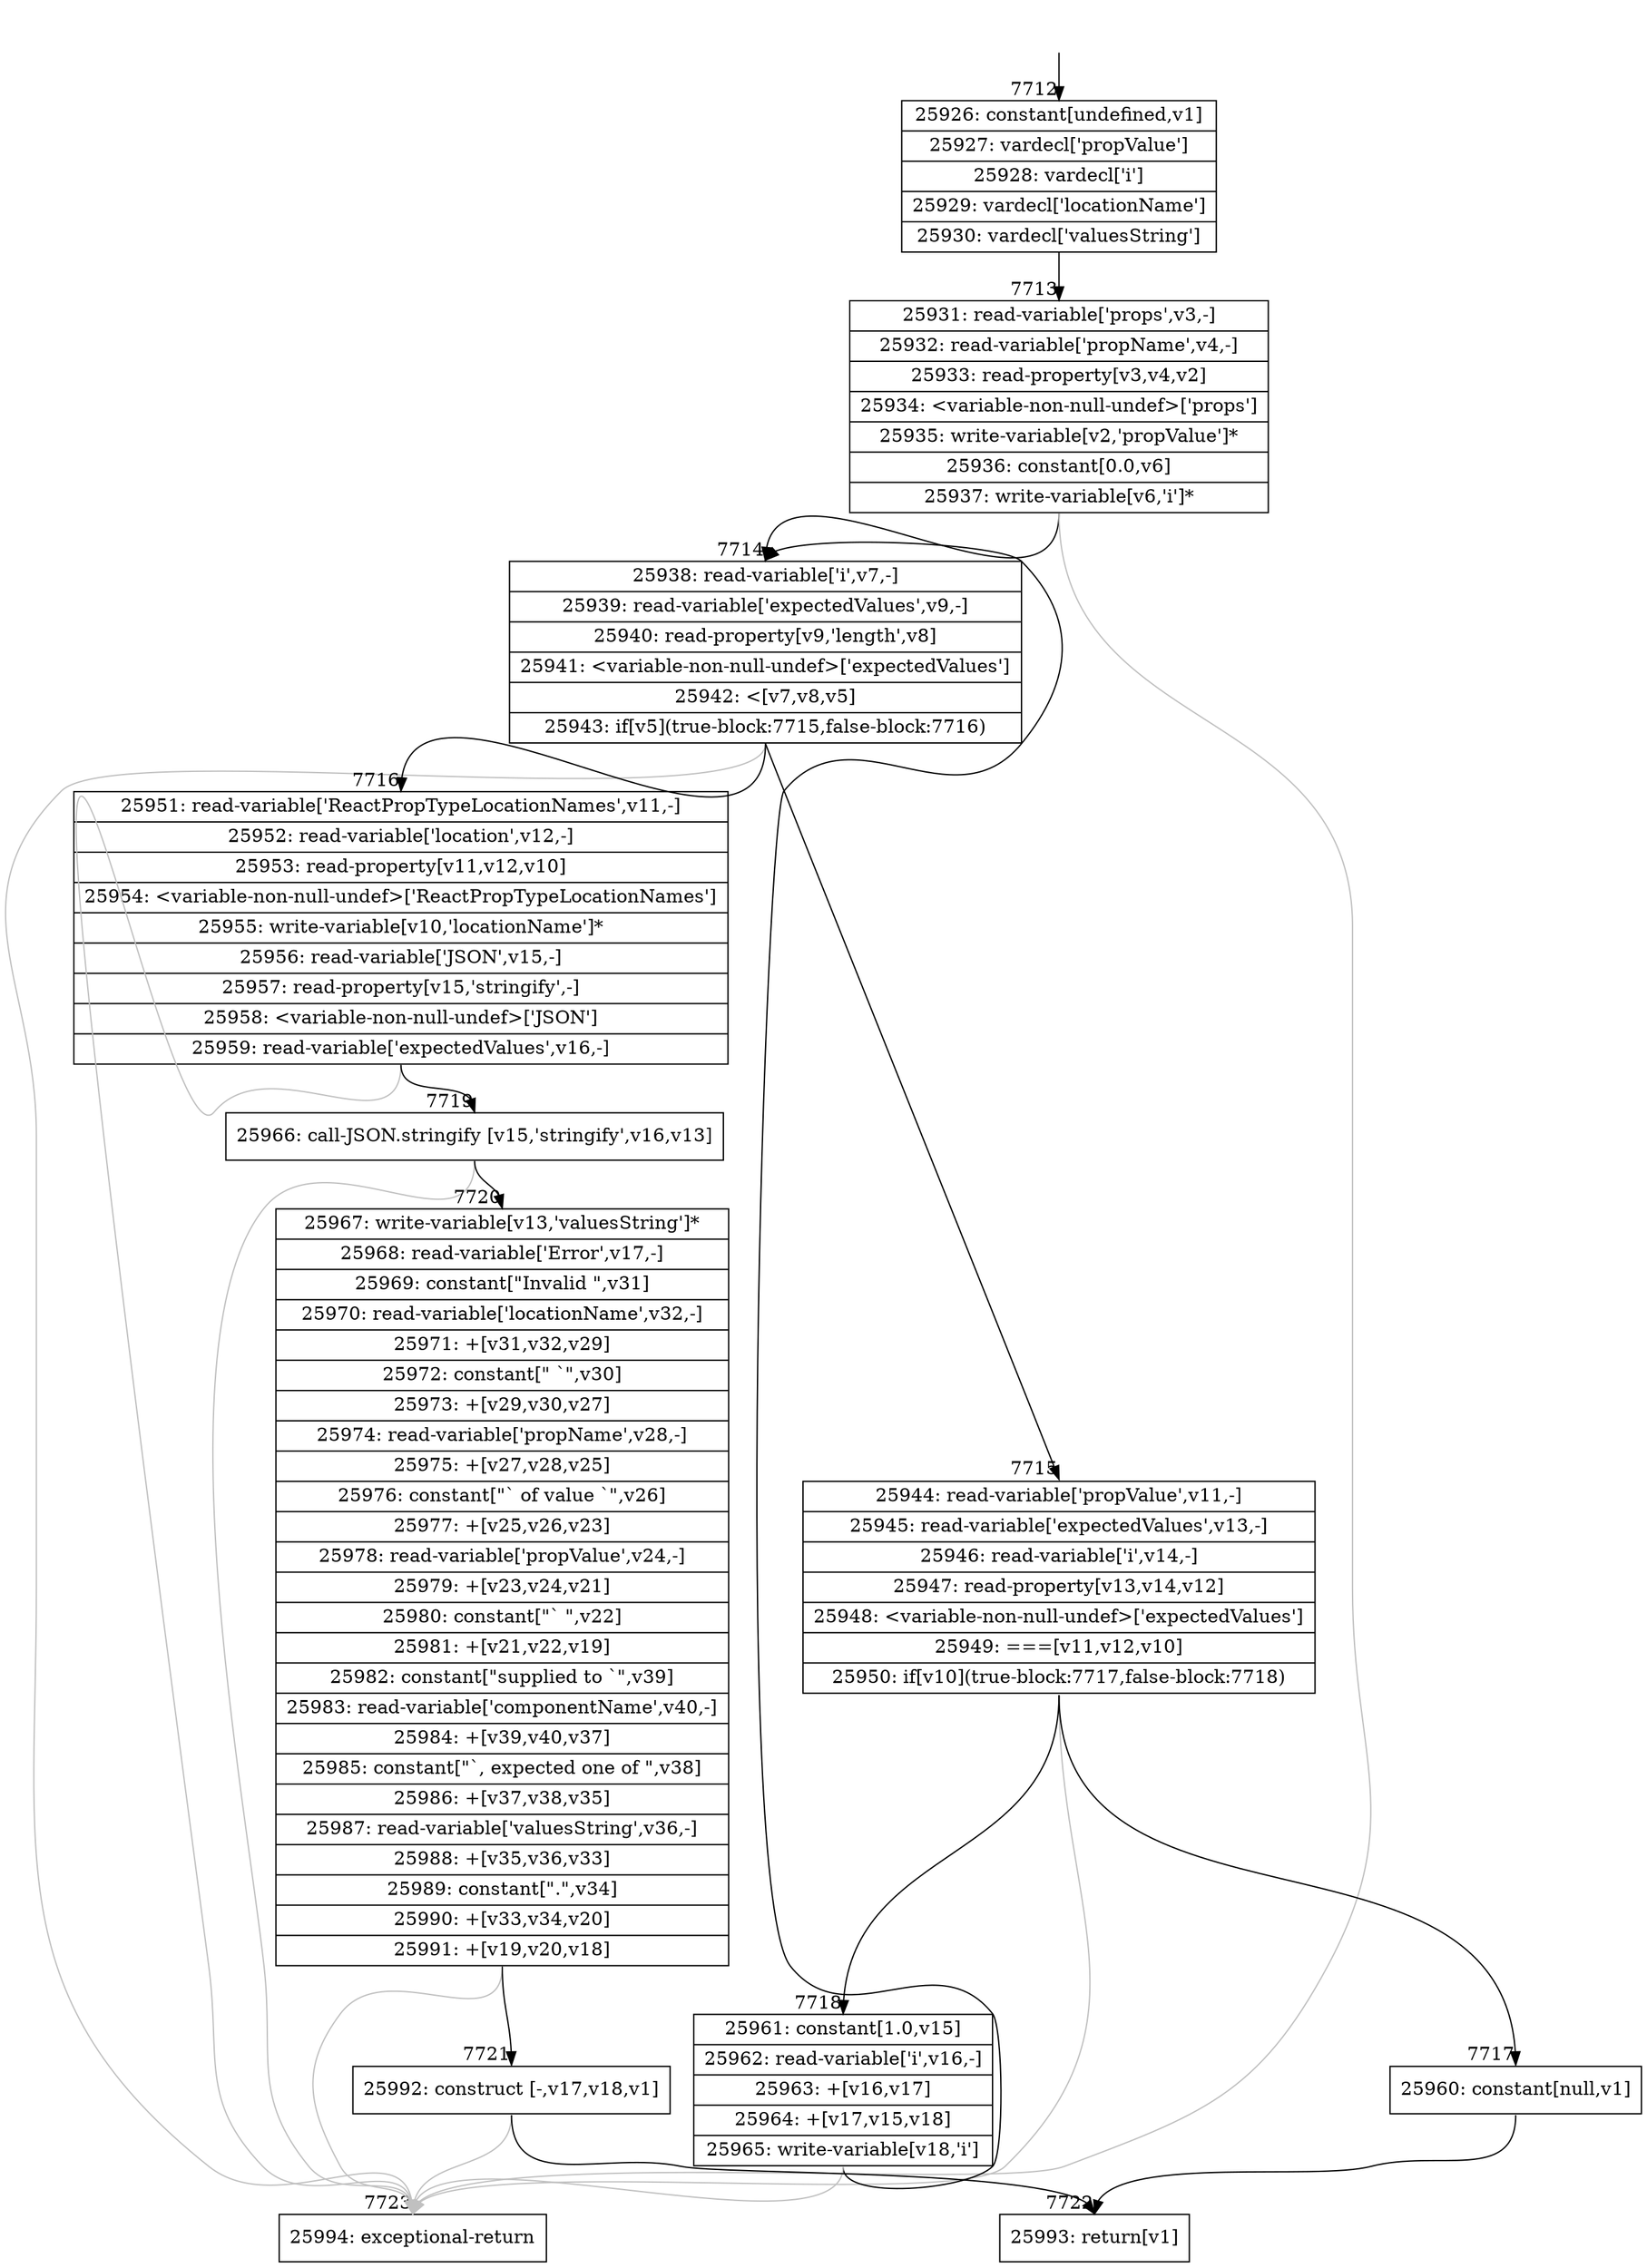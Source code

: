 digraph {
rankdir="TD"
BB_entry550[shape=none,label=""];
BB_entry550 -> BB7712 [tailport=s, headport=n, headlabel="    7712"]
BB7712 [shape=record label="{25926: constant[undefined,v1]|25927: vardecl['propValue']|25928: vardecl['i']|25929: vardecl['locationName']|25930: vardecl['valuesString']}" ] 
BB7712 -> BB7713 [tailport=s, headport=n, headlabel="      7713"]
BB7713 [shape=record label="{25931: read-variable['props',v3,-]|25932: read-variable['propName',v4,-]|25933: read-property[v3,v4,v2]|25934: \<variable-non-null-undef\>['props']|25935: write-variable[v2,'propValue']*|25936: constant[0.0,v6]|25937: write-variable[v6,'i']*}" ] 
BB7713 -> BB7714 [tailport=s, headport=n, headlabel="      7714"]
BB7713 -> BB7723 [tailport=s, headport=n, color=gray, headlabel="      7723"]
BB7714 [shape=record label="{25938: read-variable['i',v7,-]|25939: read-variable['expectedValues',v9,-]|25940: read-property[v9,'length',v8]|25941: \<variable-non-null-undef\>['expectedValues']|25942: \<[v7,v8,v5]|25943: if[v5](true-block:7715,false-block:7716)}" ] 
BB7714 -> BB7715 [tailport=s, headport=n, headlabel="      7715"]
BB7714 -> BB7716 [tailport=s, headport=n, headlabel="      7716"]
BB7714 -> BB7723 [tailport=s, headport=n, color=gray]
BB7715 [shape=record label="{25944: read-variable['propValue',v11,-]|25945: read-variable['expectedValues',v13,-]|25946: read-variable['i',v14,-]|25947: read-property[v13,v14,v12]|25948: \<variable-non-null-undef\>['expectedValues']|25949: ===[v11,v12,v10]|25950: if[v10](true-block:7717,false-block:7718)}" ] 
BB7715 -> BB7717 [tailport=s, headport=n, headlabel="      7717"]
BB7715 -> BB7718 [tailport=s, headport=n, headlabel="      7718"]
BB7715 -> BB7723 [tailport=s, headport=n, color=gray]
BB7716 [shape=record label="{25951: read-variable['ReactPropTypeLocationNames',v11,-]|25952: read-variable['location',v12,-]|25953: read-property[v11,v12,v10]|25954: \<variable-non-null-undef\>['ReactPropTypeLocationNames']|25955: write-variable[v10,'locationName']*|25956: read-variable['JSON',v15,-]|25957: read-property[v15,'stringify',-]|25958: \<variable-non-null-undef\>['JSON']|25959: read-variable['expectedValues',v16,-]}" ] 
BB7716 -> BB7719 [tailport=s, headport=n, headlabel="      7719"]
BB7716 -> BB7723 [tailport=s, headport=n, color=gray]
BB7717 [shape=record label="{25960: constant[null,v1]}" ] 
BB7717 -> BB7722 [tailport=s, headport=n, headlabel="      7722"]
BB7718 [shape=record label="{25961: constant[1.0,v15]|25962: read-variable['i',v16,-]|25963: +[v16,v17]|25964: +[v17,v15,v18]|25965: write-variable[v18,'i']}" ] 
BB7718 -> BB7714 [tailport=s, headport=n]
BB7718 -> BB7723 [tailport=s, headport=n, color=gray]
BB7719 [shape=record label="{25966: call-JSON.stringify [v15,'stringify',v16,v13]}" ] 
BB7719 -> BB7720 [tailport=s, headport=n, headlabel="      7720"]
BB7719 -> BB7723 [tailport=s, headport=n, color=gray]
BB7720 [shape=record label="{25967: write-variable[v13,'valuesString']*|25968: read-variable['Error',v17,-]|25969: constant[\"Invalid \",v31]|25970: read-variable['locationName',v32,-]|25971: +[v31,v32,v29]|25972: constant[\" `\",v30]|25973: +[v29,v30,v27]|25974: read-variable['propName',v28,-]|25975: +[v27,v28,v25]|25976: constant[\"` of value `\",v26]|25977: +[v25,v26,v23]|25978: read-variable['propValue',v24,-]|25979: +[v23,v24,v21]|25980: constant[\"` \",v22]|25981: +[v21,v22,v19]|25982: constant[\"supplied to `\",v39]|25983: read-variable['componentName',v40,-]|25984: +[v39,v40,v37]|25985: constant[\"`, expected one of \",v38]|25986: +[v37,v38,v35]|25987: read-variable['valuesString',v36,-]|25988: +[v35,v36,v33]|25989: constant[\".\",v34]|25990: +[v33,v34,v20]|25991: +[v19,v20,v18]}" ] 
BB7720 -> BB7721 [tailport=s, headport=n, headlabel="      7721"]
BB7720 -> BB7723 [tailport=s, headport=n, color=gray]
BB7721 [shape=record label="{25992: construct [-,v17,v18,v1]}" ] 
BB7721 -> BB7722 [tailport=s, headport=n]
BB7721 -> BB7723 [tailport=s, headport=n, color=gray]
BB7722 [shape=record label="{25993: return[v1]}" ] 
BB7723 [shape=record label="{25994: exceptional-return}" ] 
//#$~ 13676
}
